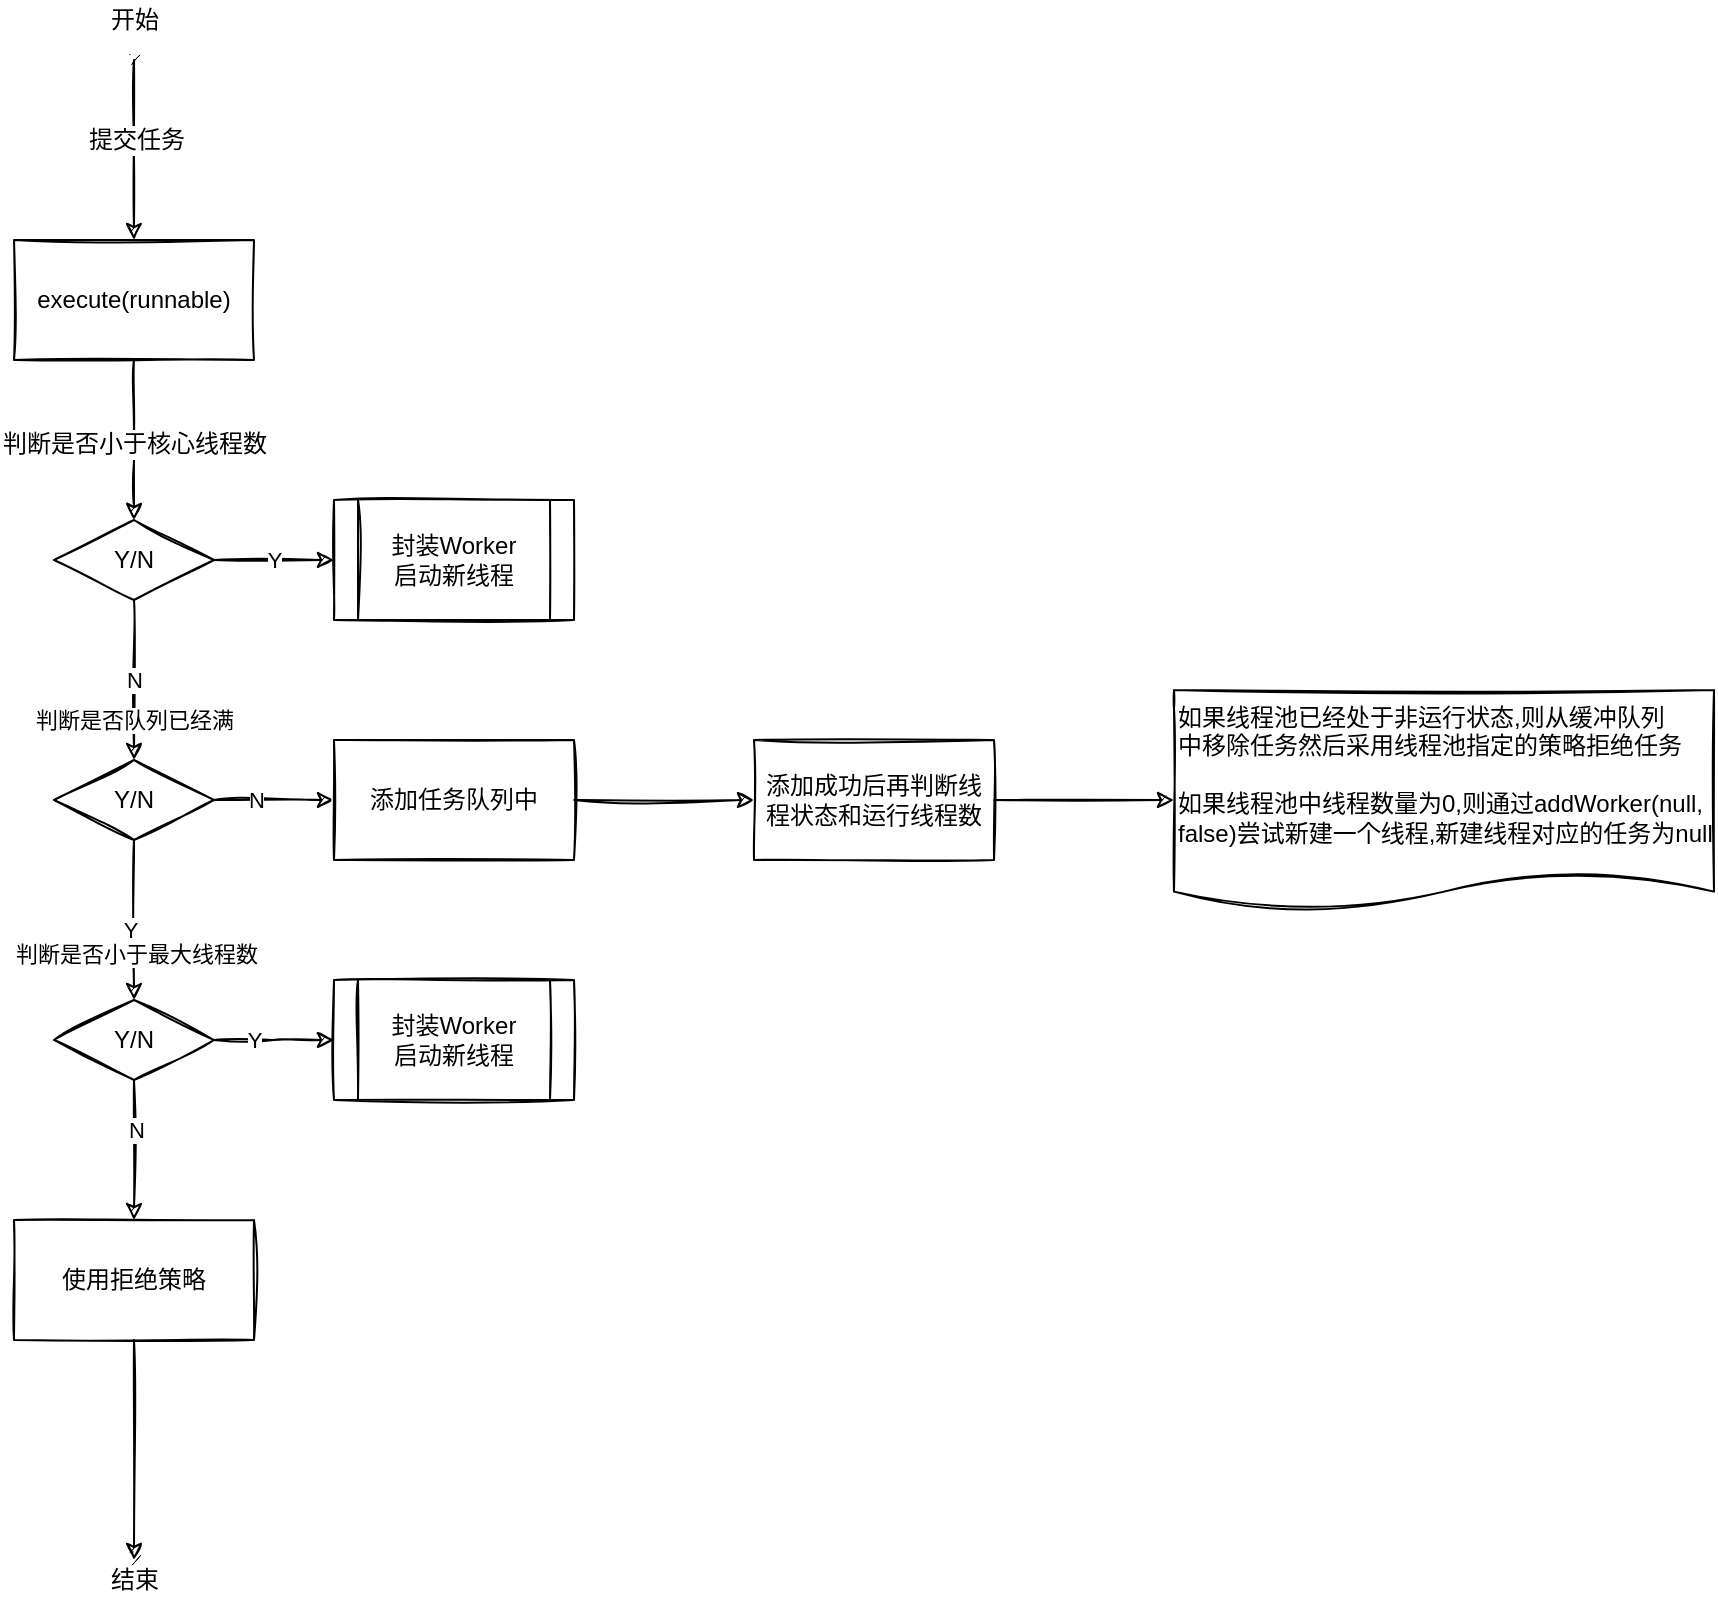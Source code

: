 <mxfile version="14.7.4" type="embed"><diagram id="23iRSUPoRavnBvh4doch" name="Page-1"><mxGraphModel dx="415" dy="605" grid="1" gridSize="10" guides="1" tooltips="1" connect="1" arrows="1" fold="1" page="1" pageScale="1" pageWidth="827" pageHeight="1169" math="0" shadow="0"><root><mxCell id="0"/><mxCell id="1" parent="0"/><mxCell id="4" value="" style="edgeStyle=orthogonalEdgeStyle;orthogonalLoop=1;jettySize=auto;html=1;sketch=1;" edge="1" parent="1" source="2" target="3"><mxGeometry relative="1" as="geometry"/></mxCell><mxCell id="6" value="&lt;span style=&quot;font-size: 12px&quot;&gt;提交任务&lt;/span&gt;" style="edgeLabel;html=1;align=center;verticalAlign=middle;resizable=0;points=[];" vertex="1" connectable="0" parent="4"><mxGeometry x="-0.111" y="1" relative="1" as="geometry"><mxPoint as="offset"/></mxGeometry></mxCell><mxCell id="2" value="" style="shape=waypoint;size=6;pointerEvents=1;points=[];fillColor=none;resizable=0;rotatable=0;perimeter=centerPerimeter;snapToPoint=1;sketch=1;" vertex="1" parent="1"><mxGeometry x="280" y="20" width="40" height="40" as="geometry"/></mxCell><mxCell id="8" value="" style="edgeStyle=orthogonalEdgeStyle;rounded=0;sketch=1;orthogonalLoop=1;jettySize=auto;html=1;" edge="1" parent="1" source="3"><mxGeometry relative="1" as="geometry"><mxPoint x="300" y="270" as="targetPoint"/></mxGeometry></mxCell><mxCell id="15" value="&lt;span style=&quot;font-size: 12px&quot;&gt;判断是否小于&lt;/span&gt;&lt;span style=&quot;font-size: 12px&quot;&gt;核心线程数&lt;/span&gt;" style="edgeLabel;html=1;align=center;verticalAlign=middle;resizable=0;points=[];" vertex="1" connectable="0" parent="8"><mxGeometry x="0.05" y="-1" relative="1" as="geometry"><mxPoint as="offset"/></mxGeometry></mxCell><mxCell id="3" value="execute(runnable)" style="whiteSpace=wrap;html=1;fillColor=none;sketch=1;" vertex="1" parent="1"><mxGeometry x="240" y="130" width="120" height="60" as="geometry"/></mxCell><mxCell id="5" value="开始" style="text;html=1;align=center;verticalAlign=middle;resizable=0;points=[];autosize=1;strokeColor=none;" vertex="1" parent="1"><mxGeometry x="280" y="10" width="40" height="20" as="geometry"/></mxCell><mxCell id="10" value="Y" style="edgeStyle=orthogonalEdgeStyle;rounded=0;sketch=1;orthogonalLoop=1;jettySize=auto;html=1;" edge="1" parent="1"><mxGeometry relative="1" as="geometry"><mxPoint x="340" y="290" as="sourcePoint"/><mxPoint x="400" y="290" as="targetPoint"/></mxGeometry></mxCell><mxCell id="13" value="N" style="edgeStyle=orthogonalEdgeStyle;rounded=0;sketch=1;orthogonalLoop=1;jettySize=auto;html=1;" edge="1" parent="1" source="11" target="12"><mxGeometry relative="1" as="geometry"/></mxCell><mxCell id="16" value="判断是否队列已经满" style="edgeLabel;html=1;align=center;verticalAlign=middle;resizable=0;points=[];" vertex="1" connectable="0" parent="13"><mxGeometry x="0.125" y="-2" relative="1" as="geometry"><mxPoint x="2" y="15" as="offset"/></mxGeometry></mxCell><mxCell id="11" value="Y/N" style="rhombus;whiteSpace=wrap;html=1;sketch=1;" vertex="1" parent="1"><mxGeometry x="260" y="270" width="80" height="40" as="geometry"/></mxCell><mxCell id="18" value="" style="edgeStyle=orthogonalEdgeStyle;rounded=0;sketch=1;orthogonalLoop=1;jettySize=auto;html=1;" edge="1" parent="1" source="12" target="17"><mxGeometry relative="1" as="geometry"/></mxCell><mxCell id="19" value="N" style="edgeLabel;html=1;align=center;verticalAlign=middle;resizable=0;points=[];" vertex="1" connectable="0" parent="18"><mxGeometry x="-0.3" relative="1" as="geometry"><mxPoint as="offset"/></mxGeometry></mxCell><mxCell id="28" value="" style="edgeStyle=orthogonalEdgeStyle;rounded=0;sketch=1;orthogonalLoop=1;jettySize=auto;html=1;" edge="1" parent="1" source="12" target="27"><mxGeometry relative="1" as="geometry"/></mxCell><mxCell id="33" value="Y" style="edgeLabel;html=1;align=center;verticalAlign=middle;resizable=0;points=[];" vertex="1" connectable="0" parent="28"><mxGeometry x="0.125" y="-2" relative="1" as="geometry"><mxPoint as="offset"/></mxGeometry></mxCell><mxCell id="34" value="判断是否小于最大线程数" style="edgeLabel;html=1;align=center;verticalAlign=middle;resizable=0;points=[];" vertex="1" connectable="0" parent="28"><mxGeometry x="0.425" y="1" relative="1" as="geometry"><mxPoint as="offset"/></mxGeometry></mxCell><mxCell id="12" value="Y/N" style="rhombus;whiteSpace=wrap;html=1;sketch=1;" vertex="1" parent="1"><mxGeometry x="260" y="390" width="80" height="40" as="geometry"/></mxCell><mxCell id="31" value="" style="edgeStyle=orthogonalEdgeStyle;rounded=0;sketch=1;orthogonalLoop=1;jettySize=auto;html=1;" edge="1" parent="1" source="17" target="29"><mxGeometry relative="1" as="geometry"/></mxCell><mxCell id="17" value="添加任务队列中" style="whiteSpace=wrap;html=1;sketch=1;" vertex="1" parent="1"><mxGeometry x="400" y="380" width="120" height="60" as="geometry"/></mxCell><mxCell id="20" value="&lt;span&gt;封装Worker&lt;/span&gt;&lt;br&gt;&lt;span&gt;启动新线程&lt;/span&gt;" style="shape=process;whiteSpace=wrap;html=1;backgroundOutline=1;sketch=1;" vertex="1" parent="1"><mxGeometry x="400" y="260" width="120" height="60" as="geometry"/></mxCell><mxCell id="24" value="&lt;div&gt;如果线程池已经处于非运行状态,则从缓冲队列&lt;/div&gt;&lt;div&gt;中移除任务然后采用线程池指定的策略拒绝任务&lt;/div&gt;&lt;div&gt;&lt;br&gt;&lt;/div&gt;&lt;div&gt;如果线程池中线程数量为0,则通过addWorker(null, false)&lt;span&gt;尝试新建一个线程,新建线程对应的任务为null&lt;/span&gt;&lt;/div&gt;" style="shape=document;whiteSpace=wrap;html=1;boundedLbl=1;sketch=1;align=left;verticalAlign=top;size=0.167;" vertex="1" parent="1"><mxGeometry x="820" y="355" width="270" height="110" as="geometry"/></mxCell><mxCell id="36" value="" style="edgeStyle=orthogonalEdgeStyle;rounded=0;sketch=1;orthogonalLoop=1;jettySize=auto;html=1;" edge="1" parent="1" source="27"><mxGeometry relative="1" as="geometry"><mxPoint x="400" y="530" as="targetPoint"/></mxGeometry></mxCell><mxCell id="37" value="Y" style="edgeLabel;html=1;align=center;verticalAlign=middle;resizable=0;points=[];" vertex="1" connectable="0" parent="36"><mxGeometry x="-0.333" relative="1" as="geometry"><mxPoint as="offset"/></mxGeometry></mxCell><mxCell id="39" value="" style="edgeStyle=orthogonalEdgeStyle;rounded=0;sketch=1;orthogonalLoop=1;jettySize=auto;html=1;" edge="1" parent="1" source="27" target="38"><mxGeometry relative="1" as="geometry"/></mxCell><mxCell id="40" value="N" style="edgeLabel;html=1;align=center;verticalAlign=middle;resizable=0;points=[];" vertex="1" connectable="0" parent="39"><mxGeometry x="-0.286" y="1" relative="1" as="geometry"><mxPoint as="offset"/></mxGeometry></mxCell><mxCell id="27" value="Y/N" style="rhombus;whiteSpace=wrap;html=1;sketch=1;" vertex="1" parent="1"><mxGeometry x="260" y="510" width="80" height="40" as="geometry"/></mxCell><mxCell id="32" style="edgeStyle=orthogonalEdgeStyle;rounded=0;sketch=1;orthogonalLoop=1;jettySize=auto;html=1;entryX=0;entryY=0.5;entryDx=0;entryDy=0;" edge="1" parent="1" source="29" target="24"><mxGeometry relative="1" as="geometry"/></mxCell><mxCell id="29" value="添加成功后再判断线程状态和运行线程数" style="whiteSpace=wrap;html=1;sketch=1;" vertex="1" parent="1"><mxGeometry x="610" y="380" width="120" height="60" as="geometry"/></mxCell><mxCell id="42" value="" style="edgeStyle=orthogonalEdgeStyle;rounded=0;sketch=1;orthogonalLoop=1;jettySize=auto;html=1;" edge="1" parent="1" source="38" target="41"><mxGeometry relative="1" as="geometry"/></mxCell><mxCell id="38" value="使用拒绝策略" style="whiteSpace=wrap;html=1;sketch=1;" vertex="1" parent="1"><mxGeometry x="240" y="620" width="120" height="60" as="geometry"/></mxCell><mxCell id="41" value="" style="shape=waypoint;sketch=1;size=6;pointerEvents=1;points=[];fillColor=#2a2a2a;resizable=0;rotatable=0;perimeter=centerPerimeter;snapToPoint=1;" vertex="1" parent="1"><mxGeometry x="280" y="770" width="40" height="40" as="geometry"/></mxCell><mxCell id="43" value="结束" style="text;html=1;align=center;verticalAlign=middle;resizable=0;points=[];autosize=1;strokeColor=none;" vertex="1" parent="1"><mxGeometry x="280" y="790" width="40" height="20" as="geometry"/></mxCell><mxCell id="44" value="&lt;span style=&quot;&quot;&gt;封装Worker&lt;/span&gt;&lt;br style=&quot;&quot;&gt;&lt;span style=&quot;&quot;&gt;启动新线程&lt;/span&gt;" style="shape=process;whiteSpace=wrap;html=1;backgroundOutline=1;sketch=1;align=center;verticalAlign=middle;" vertex="1" parent="1"><mxGeometry x="400" y="500" width="120" height="60" as="geometry"/></mxCell></root></mxGraphModel></diagram></mxfile>
